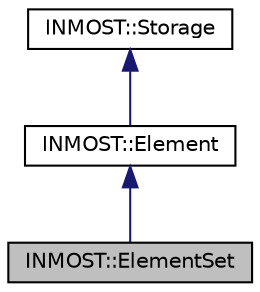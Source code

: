 digraph "INMOST::ElementSet"
{
  edge [fontname="Helvetica",fontsize="10",labelfontname="Helvetica",labelfontsize="10"];
  node [fontname="Helvetica",fontsize="10",shape=record];
  Node1 [label="INMOST::ElementSet",height=0.2,width=0.4,color="black", fillcolor="grey75", style="filled" fontcolor="black"];
  Node2 -> Node1 [dir="back",color="midnightblue",fontsize="10",style="solid"];
  Node2 [label="INMOST::Element",height=0.2,width=0.4,color="black", fillcolor="white", style="filled",URL="$classINMOST_1_1Element.html"];
  Node3 -> Node2 [dir="back",color="midnightblue",fontsize="10",style="solid"];
  Node3 [label="INMOST::Storage",height=0.2,width=0.4,color="black", fillcolor="white", style="filled",URL="$classINMOST_1_1Storage.html",tooltip="Base class for Mesh, Element, and ElementSet classes. "];
}
